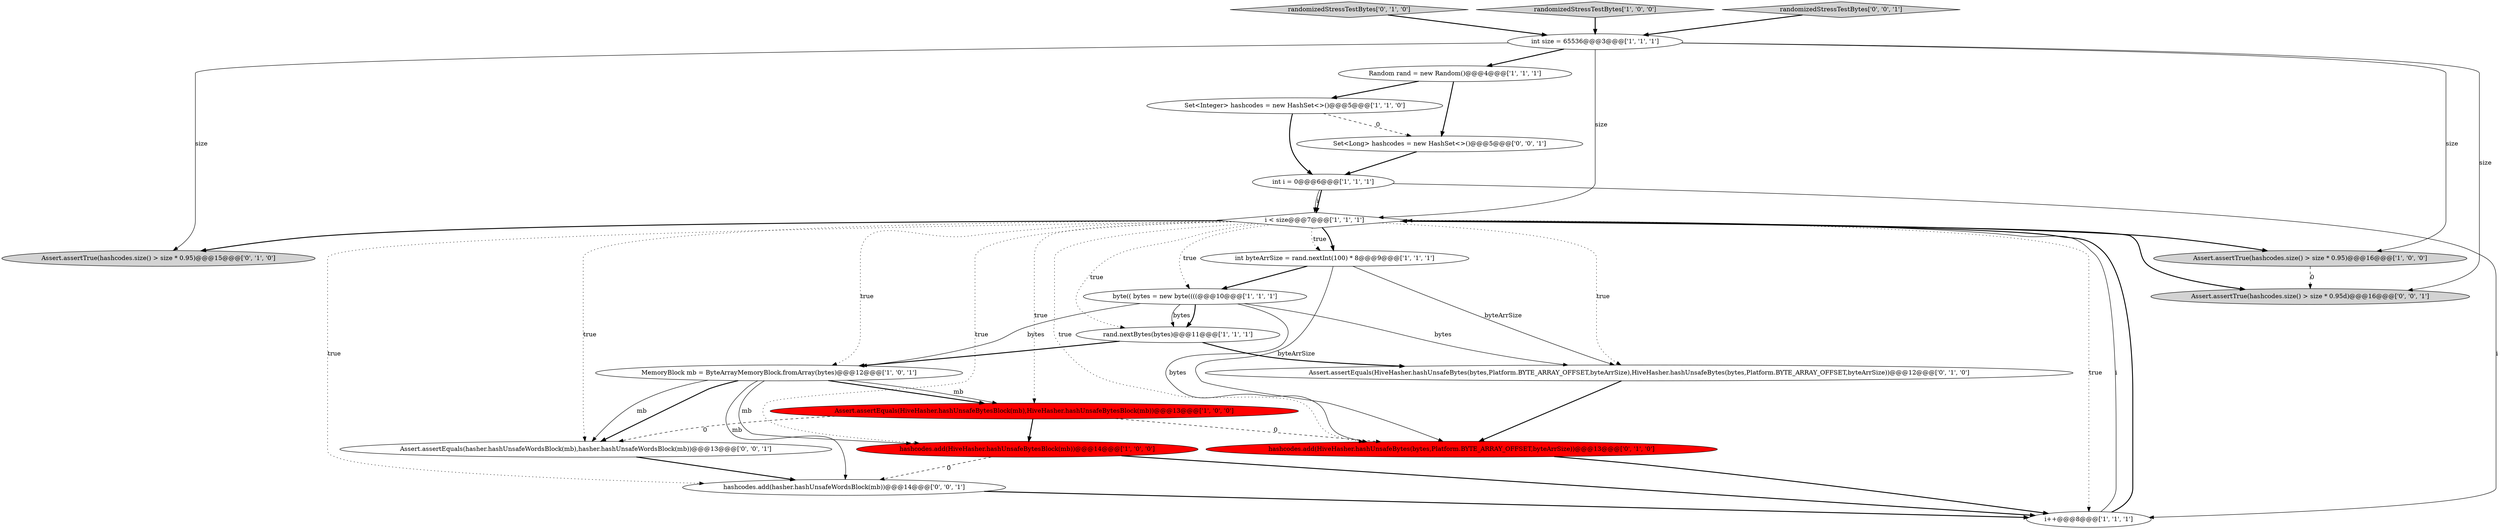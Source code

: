 digraph {
0 [style = filled, label = "int size = 65536@@@3@@@['1', '1', '1']", fillcolor = white, shape = ellipse image = "AAA0AAABBB1BBB"];
14 [style = filled, label = "Assert.assertTrue(hashcodes.size() > size * 0.95)@@@15@@@['0', '1', '0']", fillcolor = lightgray, shape = ellipse image = "AAA0AAABBB2BBB"];
20 [style = filled, label = "Assert.assertEquals(hasher.hashUnsafeWordsBlock(mb),hasher.hashUnsafeWordsBlock(mb))@@@13@@@['0', '0', '1']", fillcolor = white, shape = ellipse image = "AAA0AAABBB3BBB"];
17 [style = filled, label = "hashcodes.add(HiveHasher.hashUnsafeBytes(bytes,Platform.BYTE_ARRAY_OFFSET,byteArrSize))@@@13@@@['0', '1', '0']", fillcolor = red, shape = ellipse image = "AAA1AAABBB2BBB"];
10 [style = filled, label = "rand.nextBytes(bytes)@@@11@@@['1', '1', '1']", fillcolor = white, shape = ellipse image = "AAA0AAABBB1BBB"];
13 [style = filled, label = "byte(( bytes = new byte((((@@@10@@@['1', '1', '1']", fillcolor = white, shape = ellipse image = "AAA0AAABBB1BBB"];
15 [style = filled, label = "randomizedStressTestBytes['0', '1', '0']", fillcolor = lightgray, shape = diamond image = "AAA0AAABBB2BBB"];
1 [style = filled, label = "MemoryBlock mb = ByteArrayMemoryBlock.fromArray(bytes)@@@12@@@['1', '0', '1']", fillcolor = white, shape = ellipse image = "AAA0AAABBB1BBB"];
12 [style = filled, label = "Assert.assertTrue(hashcodes.size() > size * 0.95)@@@16@@@['1', '0', '0']", fillcolor = lightgray, shape = ellipse image = "AAA0AAABBB1BBB"];
7 [style = filled, label = "int i = 0@@@6@@@['1', '1', '1']", fillcolor = white, shape = ellipse image = "AAA0AAABBB1BBB"];
5 [style = filled, label = "Assert.assertEquals(HiveHasher.hashUnsafeBytesBlock(mb),HiveHasher.hashUnsafeBytesBlock(mb))@@@13@@@['1', '0', '0']", fillcolor = red, shape = ellipse image = "AAA1AAABBB1BBB"];
2 [style = filled, label = "randomizedStressTestBytes['1', '0', '0']", fillcolor = lightgray, shape = diamond image = "AAA0AAABBB1BBB"];
4 [style = filled, label = "i < size@@@7@@@['1', '1', '1']", fillcolor = white, shape = diamond image = "AAA0AAABBB1BBB"];
19 [style = filled, label = "randomizedStressTestBytes['0', '0', '1']", fillcolor = lightgray, shape = diamond image = "AAA0AAABBB3BBB"];
22 [style = filled, label = "Set<Long> hashcodes = new HashSet<>()@@@5@@@['0', '0', '1']", fillcolor = white, shape = ellipse image = "AAA0AAABBB3BBB"];
9 [style = filled, label = "int byteArrSize = rand.nextInt(100) * 8@@@9@@@['1', '1', '1']", fillcolor = white, shape = ellipse image = "AAA0AAABBB1BBB"];
21 [style = filled, label = "hashcodes.add(hasher.hashUnsafeWordsBlock(mb))@@@14@@@['0', '0', '1']", fillcolor = white, shape = ellipse image = "AAA0AAABBB3BBB"];
6 [style = filled, label = "i++@@@8@@@['1', '1', '1']", fillcolor = white, shape = ellipse image = "AAA0AAABBB1BBB"];
3 [style = filled, label = "hashcodes.add(HiveHasher.hashUnsafeBytesBlock(mb))@@@14@@@['1', '0', '0']", fillcolor = red, shape = ellipse image = "AAA1AAABBB1BBB"];
8 [style = filled, label = "Set<Integer> hashcodes = new HashSet<>()@@@5@@@['1', '1', '0']", fillcolor = white, shape = ellipse image = "AAA0AAABBB1BBB"];
18 [style = filled, label = "Assert.assertTrue(hashcodes.size() > size * 0.95d)@@@16@@@['0', '0', '1']", fillcolor = lightgray, shape = ellipse image = "AAA0AAABBB3BBB"];
11 [style = filled, label = "Random rand = new Random()@@@4@@@['1', '1', '1']", fillcolor = white, shape = ellipse image = "AAA0AAABBB1BBB"];
16 [style = filled, label = "Assert.assertEquals(HiveHasher.hashUnsafeBytes(bytes,Platform.BYTE_ARRAY_OFFSET,byteArrSize),HiveHasher.hashUnsafeBytes(bytes,Platform.BYTE_ARRAY_OFFSET,byteArrSize))@@@12@@@['0', '1', '0']", fillcolor = white, shape = ellipse image = "AAA0AAABBB2BBB"];
1->5 [style = bold, label=""];
5->3 [style = bold, label=""];
4->9 [style = bold, label=""];
13->10 [style = bold, label=""];
4->6 [style = dotted, label="true"];
4->5 [style = dotted, label="true"];
4->14 [style = bold, label=""];
6->4 [style = solid, label="i"];
21->6 [style = bold, label=""];
17->6 [style = bold, label=""];
0->12 [style = solid, label="size"];
0->14 [style = solid, label="size"];
1->21 [style = solid, label="mb"];
4->10 [style = dotted, label="true"];
4->1 [style = dotted, label="true"];
3->21 [style = dashed, label="0"];
4->20 [style = dotted, label="true"];
1->20 [style = bold, label=""];
0->11 [style = bold, label=""];
3->6 [style = bold, label=""];
4->18 [style = bold, label=""];
13->16 [style = solid, label="bytes"];
7->4 [style = bold, label=""];
16->17 [style = bold, label=""];
0->18 [style = solid, label="size"];
22->7 [style = bold, label=""];
7->4 [style = solid, label="i"];
8->7 [style = bold, label=""];
19->0 [style = bold, label=""];
5->20 [style = dashed, label="0"];
20->21 [style = bold, label=""];
1->5 [style = solid, label="mb"];
1->3 [style = solid, label="mb"];
6->4 [style = bold, label=""];
4->13 [style = dotted, label="true"];
4->21 [style = dotted, label="true"];
8->22 [style = dashed, label="0"];
2->0 [style = bold, label=""];
4->3 [style = dotted, label="true"];
5->17 [style = dashed, label="0"];
10->16 [style = bold, label=""];
15->0 [style = bold, label=""];
11->22 [style = bold, label=""];
4->12 [style = bold, label=""];
11->8 [style = bold, label=""];
12->18 [style = dashed, label="0"];
7->6 [style = solid, label="i"];
13->10 [style = solid, label="bytes"];
4->16 [style = dotted, label="true"];
0->4 [style = solid, label="size"];
4->9 [style = dotted, label="true"];
13->1 [style = solid, label="bytes"];
9->17 [style = solid, label="byteArrSize"];
10->1 [style = bold, label=""];
13->17 [style = solid, label="bytes"];
4->17 [style = dotted, label="true"];
9->16 [style = solid, label="byteArrSize"];
1->20 [style = solid, label="mb"];
9->13 [style = bold, label=""];
}
